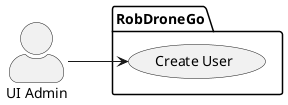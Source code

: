 @startuml
left to right direction

skinparam actorStyle awesome

actor "UI Admin" as ADM

package  RobDroneGo  {
  usecase "Create User" as UC46
}

ADM --> UC46

@enduml